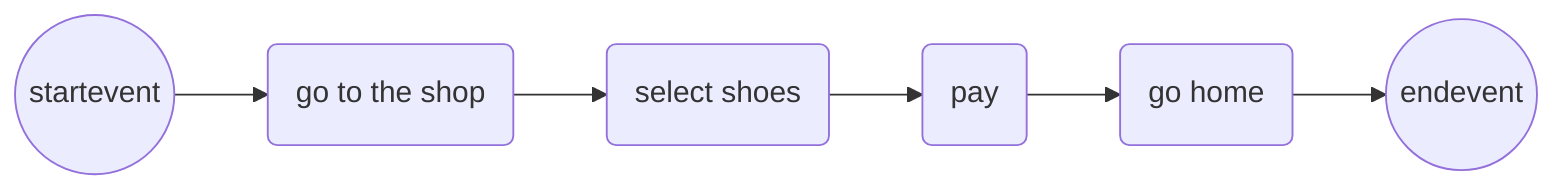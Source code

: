 graph LR
1:startevent:((startevent)) --> 2:task:(go to the shop)
2:task: --> 3:task:(select shoes)
3:task: --> 4:task:(pay)
4:task: --> 5:task:(go home)
5:task: --> 7:endevent:((endevent))
